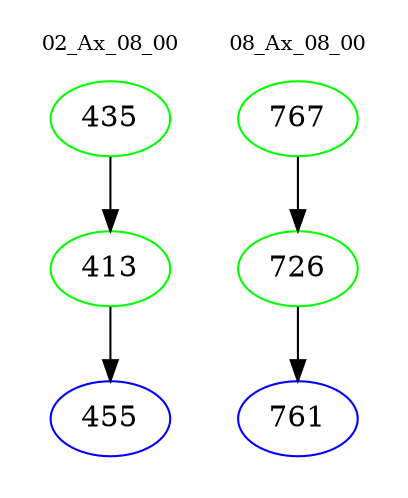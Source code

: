 digraph{
subgraph cluster_0 {
color = white
label = "02_Ax_08_00";
fontsize=10;
T0_435 [label="435", color="green"]
T0_435 -> T0_413 [color="black"]
T0_413 [label="413", color="green"]
T0_413 -> T0_455 [color="black"]
T0_455 [label="455", color="blue"]
}
subgraph cluster_1 {
color = white
label = "08_Ax_08_00";
fontsize=10;
T1_767 [label="767", color="green"]
T1_767 -> T1_726 [color="black"]
T1_726 [label="726", color="green"]
T1_726 -> T1_761 [color="black"]
T1_761 [label="761", color="blue"]
}
}
